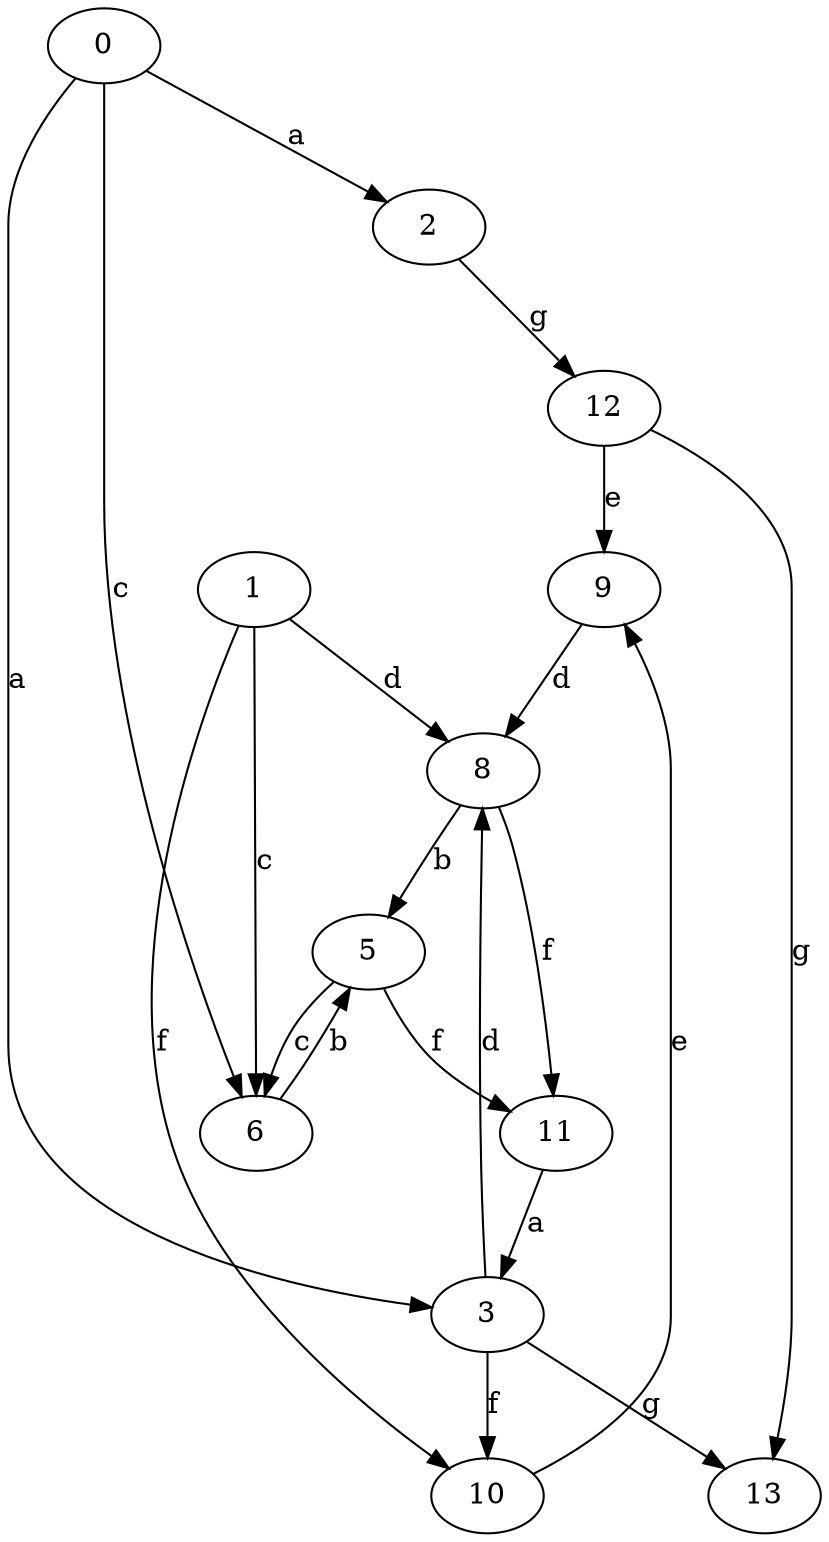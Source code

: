 strict digraph  {
2;
3;
5;
6;
0;
8;
9;
10;
11;
12;
13;
1;
2 -> 12  [label=g];
3 -> 8  [label=d];
3 -> 10  [label=f];
3 -> 13  [label=g];
5 -> 6  [label=c];
5 -> 11  [label=f];
6 -> 5  [label=b];
0 -> 2  [label=a];
0 -> 3  [label=a];
0 -> 6  [label=c];
8 -> 5  [label=b];
8 -> 11  [label=f];
9 -> 8  [label=d];
10 -> 9  [label=e];
11 -> 3  [label=a];
12 -> 9  [label=e];
12 -> 13  [label=g];
1 -> 6  [label=c];
1 -> 8  [label=d];
1 -> 10  [label=f];
}
